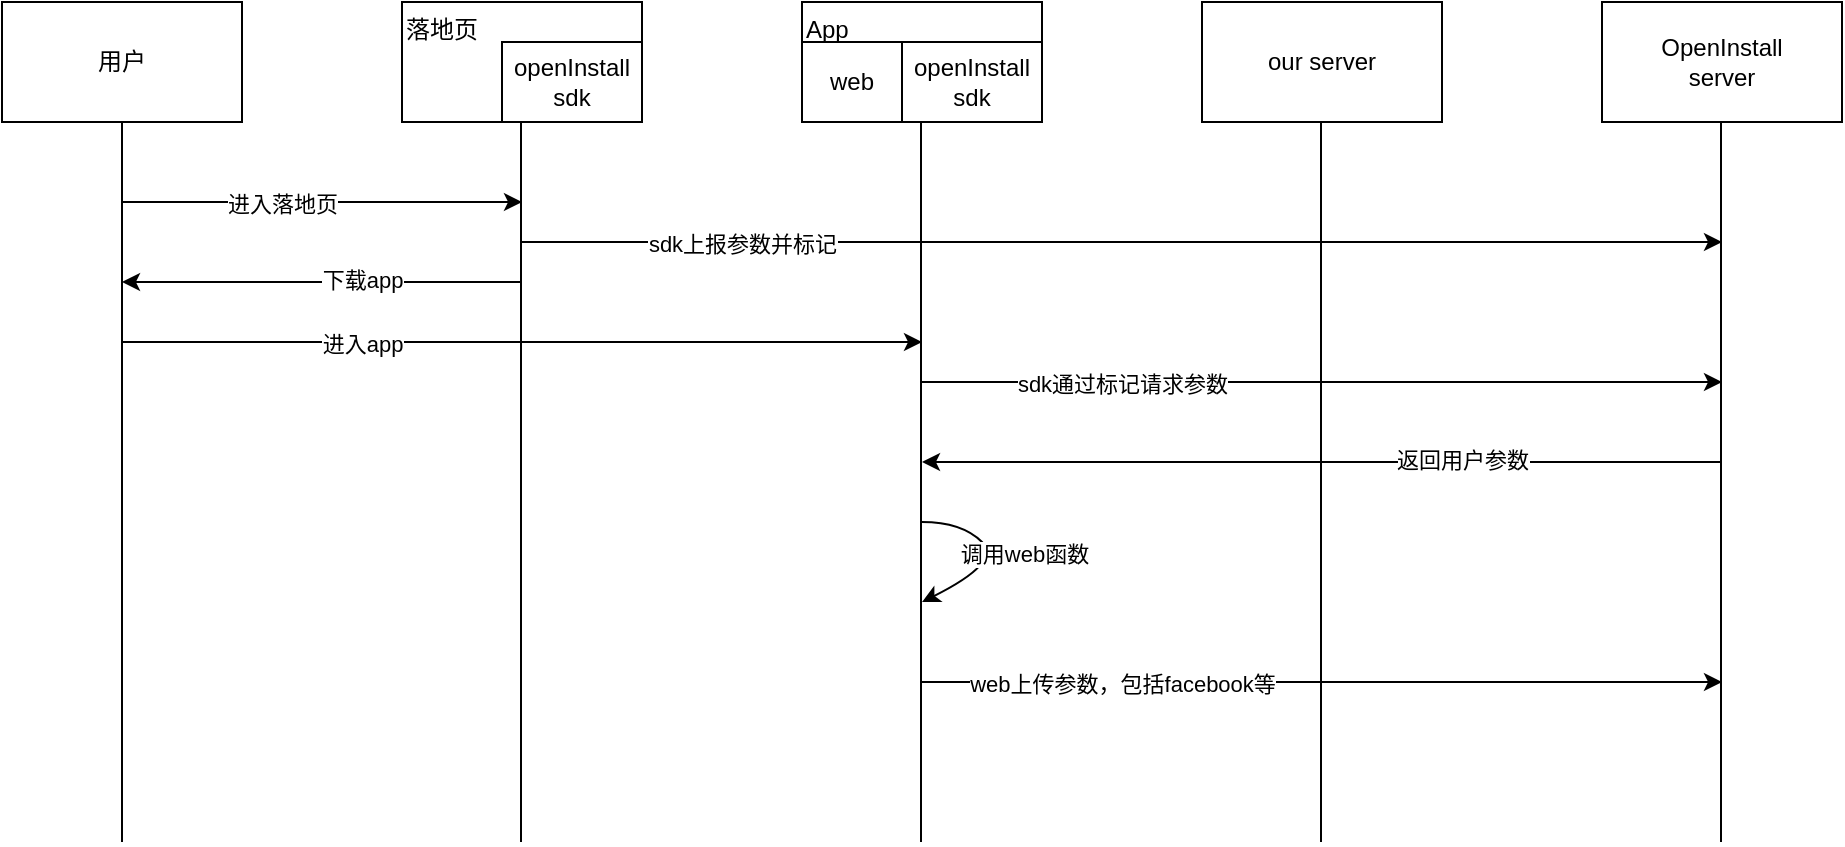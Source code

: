 <mxfile version="24.6.4" type="github">
  <diagram name="第 1 页" id="scgNxB5An9s1YBmZ5G7x">
    <mxGraphModel dx="1797" dy="546" grid="1" gridSize="10" guides="1" tooltips="1" connect="1" arrows="1" fold="1" page="1" pageScale="1" pageWidth="827" pageHeight="1169" math="0" shadow="0">
      <root>
        <mxCell id="0" />
        <mxCell id="1" parent="0" />
        <mxCell id="Y9uJGGY0f6Q8Hh3Ahp1Y-3" value="OpenInstall&lt;div&gt;server&lt;/div&gt;" style="rounded=0;whiteSpace=wrap;html=1;" vertex="1" parent="1">
          <mxGeometry x="520" y="60" width="120" height="60" as="geometry" />
        </mxCell>
        <mxCell id="Y9uJGGY0f6Q8Hh3Ahp1Y-4" value="our server" style="rounded=0;whiteSpace=wrap;html=1;" vertex="1" parent="1">
          <mxGeometry x="320" y="60" width="120" height="60" as="geometry" />
        </mxCell>
        <mxCell id="Y9uJGGY0f6Q8Hh3Ahp1Y-5" value="" style="group" vertex="1" connectable="0" parent="1">
          <mxGeometry x="120" y="60" width="120" height="60" as="geometry" />
        </mxCell>
        <mxCell id="Y9uJGGY0f6Q8Hh3Ahp1Y-1" value="App" style="rounded=0;whiteSpace=wrap;html=1;align=left;verticalAlign=top;fontStyle=0" vertex="1" parent="Y9uJGGY0f6Q8Hh3Ahp1Y-5">
          <mxGeometry width="120" height="60" as="geometry" />
        </mxCell>
        <mxCell id="Y9uJGGY0f6Q8Hh3Ahp1Y-2" value="openInstall&lt;div&gt;sdk&lt;/div&gt;" style="rounded=0;whiteSpace=wrap;html=1;fontStyle=0" vertex="1" parent="Y9uJGGY0f6Q8Hh3Ahp1Y-5">
          <mxGeometry x="50" y="20" width="70" height="40" as="geometry" />
        </mxCell>
        <mxCell id="Y9uJGGY0f6Q8Hh3Ahp1Y-29" value="web" style="rounded=0;whiteSpace=wrap;html=1;fontStyle=0" vertex="1" parent="Y9uJGGY0f6Q8Hh3Ahp1Y-5">
          <mxGeometry y="20" width="50" height="40" as="geometry" />
        </mxCell>
        <mxCell id="Y9uJGGY0f6Q8Hh3Ahp1Y-6" value="" style="group" vertex="1" connectable="0" parent="1">
          <mxGeometry x="-80" y="60" width="120" height="60" as="geometry" />
        </mxCell>
        <mxCell id="Y9uJGGY0f6Q8Hh3Ahp1Y-7" value="落地页" style="rounded=0;whiteSpace=wrap;html=1;align=left;verticalAlign=top;fontStyle=0" vertex="1" parent="Y9uJGGY0f6Q8Hh3Ahp1Y-6">
          <mxGeometry width="120" height="60" as="geometry" />
        </mxCell>
        <mxCell id="Y9uJGGY0f6Q8Hh3Ahp1Y-8" value="openInstall&lt;div&gt;sdk&lt;/div&gt;" style="rounded=0;whiteSpace=wrap;html=1;fontStyle=0" vertex="1" parent="Y9uJGGY0f6Q8Hh3Ahp1Y-6">
          <mxGeometry x="50" y="20" width="70" height="40" as="geometry" />
        </mxCell>
        <mxCell id="Y9uJGGY0f6Q8Hh3Ahp1Y-9" value="用户" style="rounded=0;whiteSpace=wrap;html=1;" vertex="1" parent="1">
          <mxGeometry x="-280" y="60" width="120" height="60" as="geometry" />
        </mxCell>
        <mxCell id="Y9uJGGY0f6Q8Hh3Ahp1Y-10" value="" style="endArrow=none;html=1;rounded=0;entryX=0.5;entryY=1;entryDx=0;entryDy=0;" edge="1" parent="1" target="Y9uJGGY0f6Q8Hh3Ahp1Y-9">
          <mxGeometry width="50" height="50" relative="1" as="geometry">
            <mxPoint x="-220" y="480" as="sourcePoint" />
            <mxPoint x="210" y="210" as="targetPoint" />
          </mxGeometry>
        </mxCell>
        <mxCell id="Y9uJGGY0f6Q8Hh3Ahp1Y-11" value="" style="endArrow=none;html=1;rounded=0;entryX=0.5;entryY=1;entryDx=0;entryDy=0;" edge="1" parent="1">
          <mxGeometry width="50" height="50" relative="1" as="geometry">
            <mxPoint x="-20.5" y="480" as="sourcePoint" />
            <mxPoint x="-20.5" y="120" as="targetPoint" />
          </mxGeometry>
        </mxCell>
        <mxCell id="Y9uJGGY0f6Q8Hh3Ahp1Y-12" value="" style="endArrow=none;html=1;rounded=0;entryX=0.5;entryY=1;entryDx=0;entryDy=0;" edge="1" parent="1">
          <mxGeometry width="50" height="50" relative="1" as="geometry">
            <mxPoint x="179.5" y="480" as="sourcePoint" />
            <mxPoint x="179.5" y="120" as="targetPoint" />
          </mxGeometry>
        </mxCell>
        <mxCell id="Y9uJGGY0f6Q8Hh3Ahp1Y-13" value="" style="endArrow=none;html=1;rounded=0;entryX=0.5;entryY=1;entryDx=0;entryDy=0;" edge="1" parent="1">
          <mxGeometry width="50" height="50" relative="1" as="geometry">
            <mxPoint x="379.5" y="480" as="sourcePoint" />
            <mxPoint x="379.5" y="120" as="targetPoint" />
          </mxGeometry>
        </mxCell>
        <mxCell id="Y9uJGGY0f6Q8Hh3Ahp1Y-14" value="" style="endArrow=none;html=1;rounded=0;entryX=0.5;entryY=1;entryDx=0;entryDy=0;" edge="1" parent="1">
          <mxGeometry width="50" height="50" relative="1" as="geometry">
            <mxPoint x="579.5" y="480" as="sourcePoint" />
            <mxPoint x="579.5" y="120" as="targetPoint" />
          </mxGeometry>
        </mxCell>
        <mxCell id="Y9uJGGY0f6Q8Hh3Ahp1Y-15" value="" style="endArrow=classic;html=1;rounded=0;" edge="1" parent="1">
          <mxGeometry width="50" height="50" relative="1" as="geometry">
            <mxPoint x="-220" y="160" as="sourcePoint" />
            <mxPoint x="-20" y="160" as="targetPoint" />
          </mxGeometry>
        </mxCell>
        <mxCell id="Y9uJGGY0f6Q8Hh3Ahp1Y-16" value="进入落地页" style="edgeLabel;html=1;align=center;verticalAlign=middle;resizable=0;points=[];" vertex="1" connectable="0" parent="Y9uJGGY0f6Q8Hh3Ahp1Y-15">
          <mxGeometry x="-0.2" y="-1" relative="1" as="geometry">
            <mxPoint as="offset" />
          </mxGeometry>
        </mxCell>
        <mxCell id="Y9uJGGY0f6Q8Hh3Ahp1Y-17" value="" style="endArrow=classic;html=1;rounded=0;" edge="1" parent="1">
          <mxGeometry width="50" height="50" relative="1" as="geometry">
            <mxPoint x="-20" y="180" as="sourcePoint" />
            <mxPoint x="580" y="180" as="targetPoint" />
          </mxGeometry>
        </mxCell>
        <mxCell id="Y9uJGGY0f6Q8Hh3Ahp1Y-18" value="sdk上报参数并标记" style="edgeLabel;html=1;align=center;verticalAlign=middle;resizable=0;points=[];" vertex="1" connectable="0" parent="Y9uJGGY0f6Q8Hh3Ahp1Y-17">
          <mxGeometry x="-0.2" y="-1" relative="1" as="geometry">
            <mxPoint x="-130" as="offset" />
          </mxGeometry>
        </mxCell>
        <mxCell id="Y9uJGGY0f6Q8Hh3Ahp1Y-19" value="" style="endArrow=classic;html=1;rounded=0;" edge="1" parent="1">
          <mxGeometry width="50" height="50" relative="1" as="geometry">
            <mxPoint x="-20" y="200" as="sourcePoint" />
            <mxPoint x="-220" y="200" as="targetPoint" />
          </mxGeometry>
        </mxCell>
        <mxCell id="Y9uJGGY0f6Q8Hh3Ahp1Y-20" value="下载app" style="edgeLabel;html=1;align=center;verticalAlign=middle;resizable=0;points=[];" vertex="1" connectable="0" parent="Y9uJGGY0f6Q8Hh3Ahp1Y-19">
          <mxGeometry x="-0.2" y="-1" relative="1" as="geometry">
            <mxPoint as="offset" />
          </mxGeometry>
        </mxCell>
        <mxCell id="Y9uJGGY0f6Q8Hh3Ahp1Y-21" value="" style="endArrow=classic;html=1;rounded=0;" edge="1" parent="1">
          <mxGeometry width="50" height="50" relative="1" as="geometry">
            <mxPoint x="-220" y="230" as="sourcePoint" />
            <mxPoint x="180" y="230" as="targetPoint" />
          </mxGeometry>
        </mxCell>
        <mxCell id="Y9uJGGY0f6Q8Hh3Ahp1Y-22" value="进入app" style="edgeLabel;html=1;align=center;verticalAlign=middle;resizable=0;points=[];" vertex="1" connectable="0" parent="Y9uJGGY0f6Q8Hh3Ahp1Y-21">
          <mxGeometry x="-0.2" y="-1" relative="1" as="geometry">
            <mxPoint x="-40" as="offset" />
          </mxGeometry>
        </mxCell>
        <mxCell id="Y9uJGGY0f6Q8Hh3Ahp1Y-23" value="" style="endArrow=classic;html=1;rounded=0;" edge="1" parent="1">
          <mxGeometry width="50" height="50" relative="1" as="geometry">
            <mxPoint x="180" y="250" as="sourcePoint" />
            <mxPoint x="580" y="250" as="targetPoint" />
          </mxGeometry>
        </mxCell>
        <mxCell id="Y9uJGGY0f6Q8Hh3Ahp1Y-24" value="sdk通过标记请求参数" style="edgeLabel;html=1;align=center;verticalAlign=middle;resizable=0;points=[];" vertex="1" connectable="0" parent="Y9uJGGY0f6Q8Hh3Ahp1Y-23">
          <mxGeometry x="-0.2" y="-1" relative="1" as="geometry">
            <mxPoint x="-60" as="offset" />
          </mxGeometry>
        </mxCell>
        <mxCell id="Y9uJGGY0f6Q8Hh3Ahp1Y-25" value="" style="endArrow=classic;html=1;rounded=0;" edge="1" parent="1">
          <mxGeometry width="50" height="50" relative="1" as="geometry">
            <mxPoint x="580" y="290" as="sourcePoint" />
            <mxPoint x="180" y="290" as="targetPoint" />
          </mxGeometry>
        </mxCell>
        <mxCell id="Y9uJGGY0f6Q8Hh3Ahp1Y-26" value="返回用户参数" style="edgeLabel;html=1;align=center;verticalAlign=middle;resizable=0;points=[];" vertex="1" connectable="0" parent="Y9uJGGY0f6Q8Hh3Ahp1Y-25">
          <mxGeometry x="-0.2" y="-1" relative="1" as="geometry">
            <mxPoint x="30" as="offset" />
          </mxGeometry>
        </mxCell>
        <mxCell id="Y9uJGGY0f6Q8Hh3Ahp1Y-30" value="" style="curved=1;endArrow=classic;html=1;rounded=0;" edge="1" parent="1">
          <mxGeometry width="50" height="50" relative="1" as="geometry">
            <mxPoint x="180" y="320" as="sourcePoint" />
            <mxPoint x="180" y="360" as="targetPoint" />
            <Array as="points">
              <mxPoint x="200" y="320" />
              <mxPoint x="220" y="340" />
            </Array>
          </mxGeometry>
        </mxCell>
        <mxCell id="Y9uJGGY0f6Q8Hh3Ahp1Y-31" value="调用web函数" style="edgeLabel;html=1;align=center;verticalAlign=middle;resizable=0;points=[];" vertex="1" connectable="0" parent="Y9uJGGY0f6Q8Hh3Ahp1Y-30">
          <mxGeometry x="-0.175" y="-4" relative="1" as="geometry">
            <mxPoint x="20" as="offset" />
          </mxGeometry>
        </mxCell>
        <mxCell id="Y9uJGGY0f6Q8Hh3Ahp1Y-32" value="" style="endArrow=classic;html=1;rounded=0;" edge="1" parent="1">
          <mxGeometry width="50" height="50" relative="1" as="geometry">
            <mxPoint x="180" y="400" as="sourcePoint" />
            <mxPoint x="580" y="400" as="targetPoint" />
          </mxGeometry>
        </mxCell>
        <mxCell id="Y9uJGGY0f6Q8Hh3Ahp1Y-33" value="web上传参数，包括facebook等" style="edgeLabel;html=1;align=center;verticalAlign=middle;resizable=0;points=[];" vertex="1" connectable="0" parent="Y9uJGGY0f6Q8Hh3Ahp1Y-32">
          <mxGeometry x="-0.2" y="-1" relative="1" as="geometry">
            <mxPoint x="-60" as="offset" />
          </mxGeometry>
        </mxCell>
      </root>
    </mxGraphModel>
  </diagram>
</mxfile>
